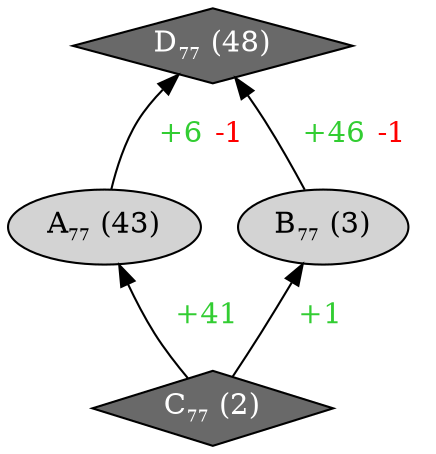 digraph "CI1.C34_I45__func022__arslt_fcncb__CI1"{
rankdir="BT"
1 [label=<A<sub><font point-size="10">77</font></sub> (43)>, style="filled", fillcolor="lightgray"]
2 [label=<B<sub><font point-size="10">77</font></sub> (3)>, style="filled", fillcolor="lightgray"]
3 [label=<C<sub><font point-size="10">77</font></sub> (2)>, style="filled", shape="diamond", fillcolor="dimgray", fontcolor="white"]
4 [label=<D<sub><font point-size="10">77</font></sub> (48)>, style="filled", shape="diamond", fillcolor="dimgray", fontcolor="white"]
1 -> 4 [label=<  <font color="limegreen">+6</font> <font color="red">-1</font>  >]
2 -> 4 [label=<  <font color="limegreen">+46</font> <font color="red">-1</font>  >]
3 -> 1 [label=<  <font color="limegreen">+41</font>  >]
3 -> 2 [label=<  <font color="limegreen">+1</font>  >]
}
